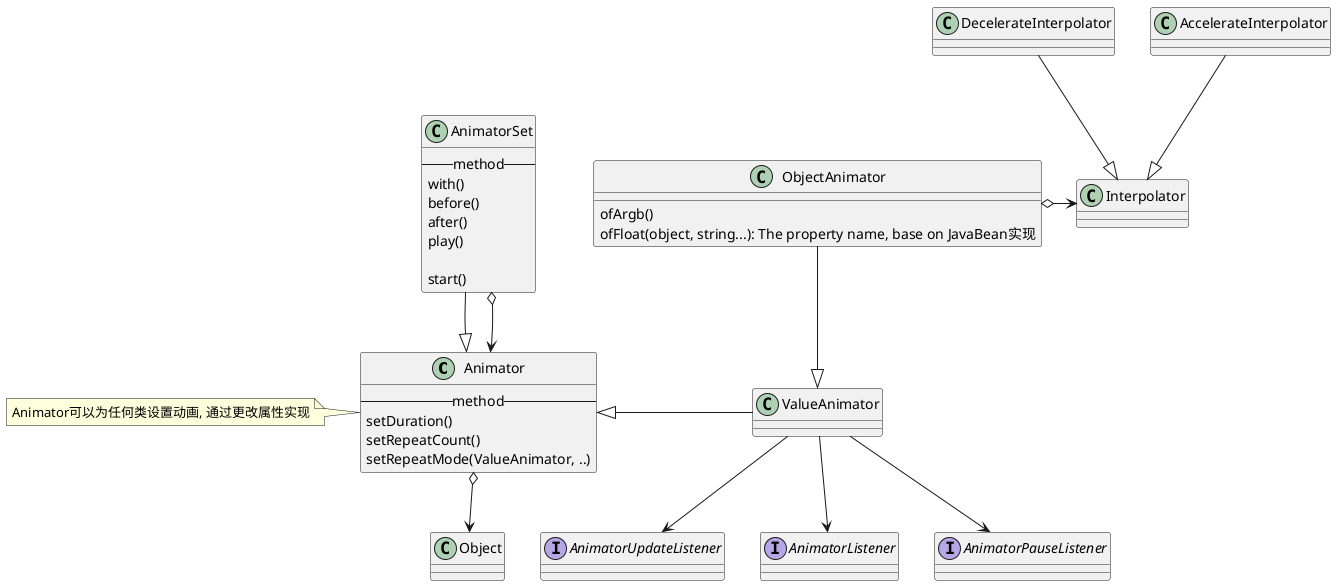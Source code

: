 @startuml

class Animator{
	--method--
	setDuration()
	setRepeatCount()
	setRepeatMode(ValueAnimator, ..)
}

note left: Animator可以为任何类设置动画, 通过更改属性实现

class AnimatorSet{
	--method--
	with()
	before()
	after()
	play()

	start()
}

class Object

class ValueAnimator
class ObjectAnimator{
	ofArgb()
	ofFloat(object, string...): The property name, base on JavaBean实现
}

class Interpolator

class DecelerateInterpolator
class AccelerateInterpolator

interface AnimatorUpdateListener
interface AnimatorListener
interface AnimatorPauseListener

'--------------------spilt line-----------------------
Animator o--> Object

AnimatorSet --|> Animator
AnimatorSet o--> Animator
ValueAnimator -left-|> Animator

ObjectAnimator --|> ValueAnimator
ObjectAnimator o-right-> Interpolator

DecelerateInterpolator --|> Interpolator
AccelerateInterpolator --|> Interpolator

ValueAnimator --> AnimatorPauseListener
ValueAnimator --> AnimatorUpdateListener
ValueAnimator --> AnimatorListener

@enduml
